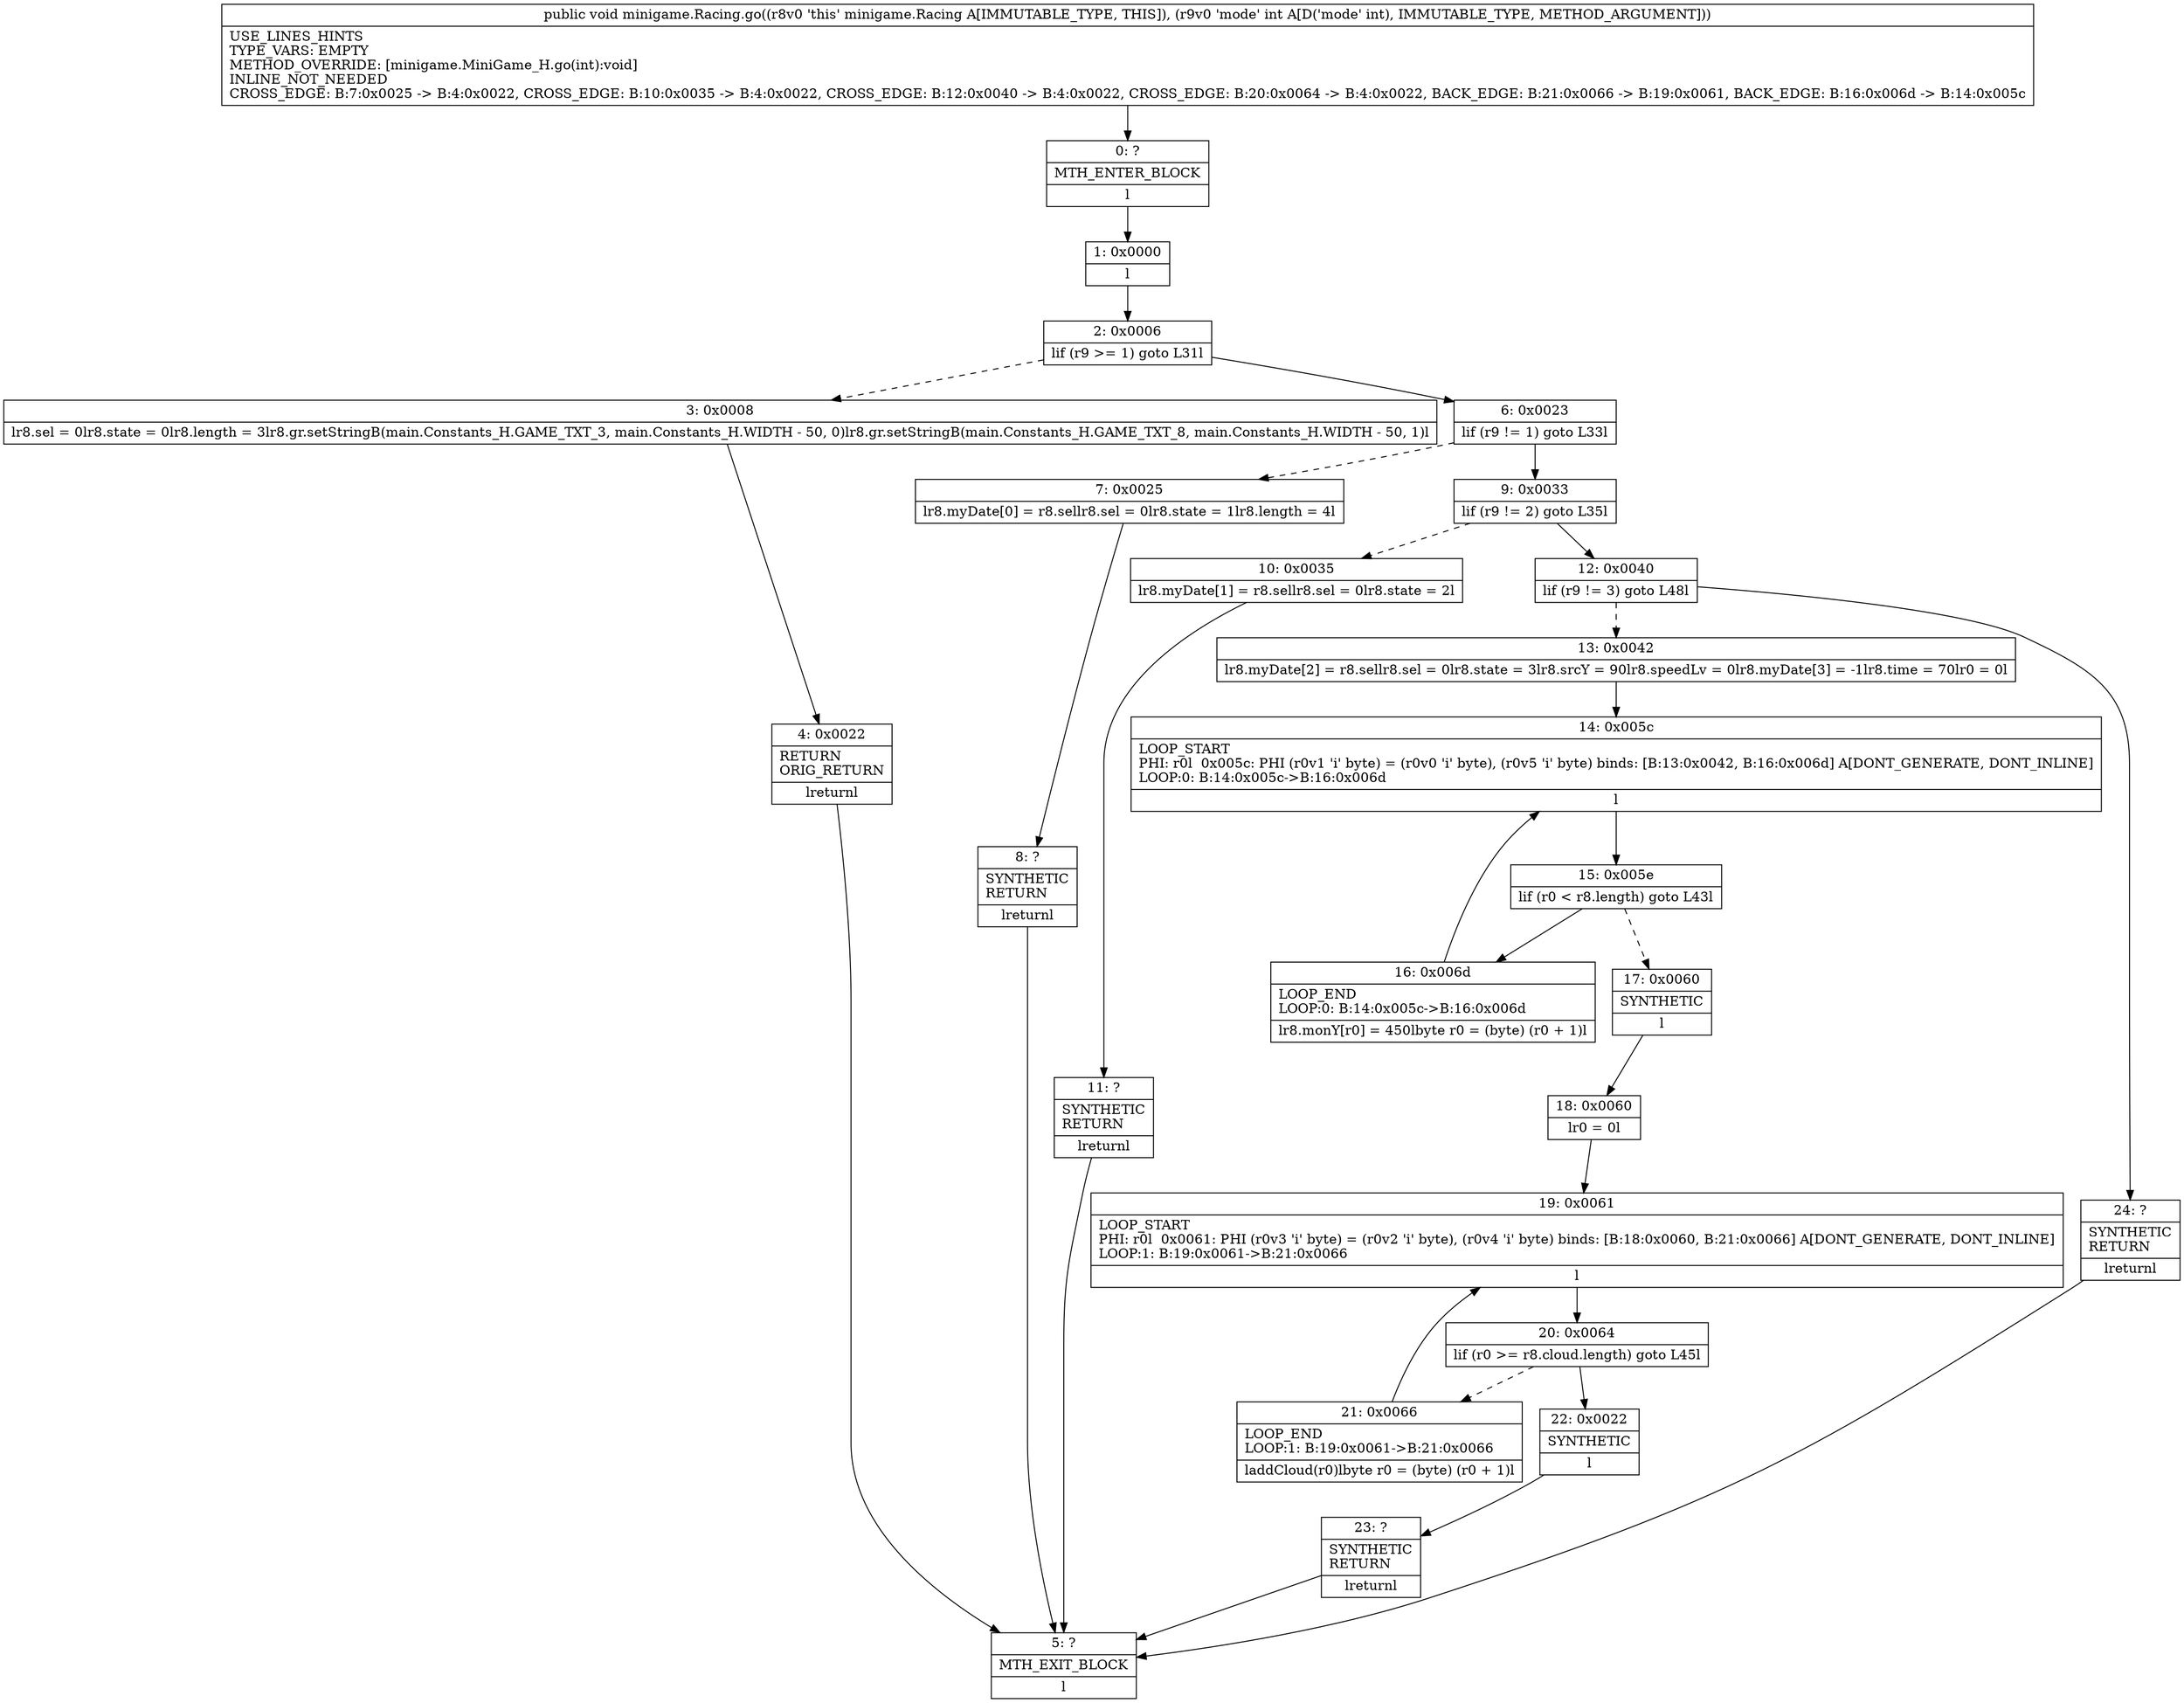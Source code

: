 digraph "CFG forminigame.Racing.go(I)V" {
Node_0 [shape=record,label="{0\:\ ?|MTH_ENTER_BLOCK\l|l}"];
Node_1 [shape=record,label="{1\:\ 0x0000|l}"];
Node_2 [shape=record,label="{2\:\ 0x0006|lif (r9 \>= 1) goto L31l}"];
Node_3 [shape=record,label="{3\:\ 0x0008|lr8.sel = 0lr8.state = 0lr8.length = 3lr8.gr.setStringB(main.Constants_H.GAME_TXT_3, main.Constants_H.WIDTH \- 50, 0)lr8.gr.setStringB(main.Constants_H.GAME_TXT_8, main.Constants_H.WIDTH \- 50, 1)l}"];
Node_4 [shape=record,label="{4\:\ 0x0022|RETURN\lORIG_RETURN\l|lreturnl}"];
Node_5 [shape=record,label="{5\:\ ?|MTH_EXIT_BLOCK\l|l}"];
Node_6 [shape=record,label="{6\:\ 0x0023|lif (r9 != 1) goto L33l}"];
Node_7 [shape=record,label="{7\:\ 0x0025|lr8.myDate[0] = r8.sellr8.sel = 0lr8.state = 1lr8.length = 4l}"];
Node_8 [shape=record,label="{8\:\ ?|SYNTHETIC\lRETURN\l|lreturnl}"];
Node_9 [shape=record,label="{9\:\ 0x0033|lif (r9 != 2) goto L35l}"];
Node_10 [shape=record,label="{10\:\ 0x0035|lr8.myDate[1] = r8.sellr8.sel = 0lr8.state = 2l}"];
Node_11 [shape=record,label="{11\:\ ?|SYNTHETIC\lRETURN\l|lreturnl}"];
Node_12 [shape=record,label="{12\:\ 0x0040|lif (r9 != 3) goto L48l}"];
Node_13 [shape=record,label="{13\:\ 0x0042|lr8.myDate[2] = r8.sellr8.sel = 0lr8.state = 3lr8.srcY = 90lr8.speedLv = 0lr8.myDate[3] = \-1lr8.time = 70lr0 = 0l}"];
Node_14 [shape=record,label="{14\:\ 0x005c|LOOP_START\lPHI: r0l  0x005c: PHI (r0v1 'i' byte) = (r0v0 'i' byte), (r0v5 'i' byte) binds: [B:13:0x0042, B:16:0x006d] A[DONT_GENERATE, DONT_INLINE]\lLOOP:0: B:14:0x005c\-\>B:16:0x006d\l|l}"];
Node_15 [shape=record,label="{15\:\ 0x005e|lif (r0 \< r8.length) goto L43l}"];
Node_16 [shape=record,label="{16\:\ 0x006d|LOOP_END\lLOOP:0: B:14:0x005c\-\>B:16:0x006d\l|lr8.monY[r0] = 450lbyte r0 = (byte) (r0 + 1)l}"];
Node_17 [shape=record,label="{17\:\ 0x0060|SYNTHETIC\l|l}"];
Node_18 [shape=record,label="{18\:\ 0x0060|lr0 = 0l}"];
Node_19 [shape=record,label="{19\:\ 0x0061|LOOP_START\lPHI: r0l  0x0061: PHI (r0v3 'i' byte) = (r0v2 'i' byte), (r0v4 'i' byte) binds: [B:18:0x0060, B:21:0x0066] A[DONT_GENERATE, DONT_INLINE]\lLOOP:1: B:19:0x0061\-\>B:21:0x0066\l|l}"];
Node_20 [shape=record,label="{20\:\ 0x0064|lif (r0 \>= r8.cloud.length) goto L45l}"];
Node_21 [shape=record,label="{21\:\ 0x0066|LOOP_END\lLOOP:1: B:19:0x0061\-\>B:21:0x0066\l|laddCloud(r0)lbyte r0 = (byte) (r0 + 1)l}"];
Node_22 [shape=record,label="{22\:\ 0x0022|SYNTHETIC\l|l}"];
Node_23 [shape=record,label="{23\:\ ?|SYNTHETIC\lRETURN\l|lreturnl}"];
Node_24 [shape=record,label="{24\:\ ?|SYNTHETIC\lRETURN\l|lreturnl}"];
MethodNode[shape=record,label="{public void minigame.Racing.go((r8v0 'this' minigame.Racing A[IMMUTABLE_TYPE, THIS]), (r9v0 'mode' int A[D('mode' int), IMMUTABLE_TYPE, METHOD_ARGUMENT]))  | USE_LINES_HINTS\lTYPE_VARS: EMPTY\lMETHOD_OVERRIDE: [minigame.MiniGame_H.go(int):void]\lINLINE_NOT_NEEDED\lCROSS_EDGE: B:7:0x0025 \-\> B:4:0x0022, CROSS_EDGE: B:10:0x0035 \-\> B:4:0x0022, CROSS_EDGE: B:12:0x0040 \-\> B:4:0x0022, CROSS_EDGE: B:20:0x0064 \-\> B:4:0x0022, BACK_EDGE: B:21:0x0066 \-\> B:19:0x0061, BACK_EDGE: B:16:0x006d \-\> B:14:0x005c\l}"];
MethodNode -> Node_0;
Node_0 -> Node_1;
Node_1 -> Node_2;
Node_2 -> Node_3[style=dashed];
Node_2 -> Node_6;
Node_3 -> Node_4;
Node_4 -> Node_5;
Node_6 -> Node_7[style=dashed];
Node_6 -> Node_9;
Node_7 -> Node_8;
Node_8 -> Node_5;
Node_9 -> Node_10[style=dashed];
Node_9 -> Node_12;
Node_10 -> Node_11;
Node_11 -> Node_5;
Node_12 -> Node_13[style=dashed];
Node_12 -> Node_24;
Node_13 -> Node_14;
Node_14 -> Node_15;
Node_15 -> Node_16;
Node_15 -> Node_17[style=dashed];
Node_16 -> Node_14;
Node_17 -> Node_18;
Node_18 -> Node_19;
Node_19 -> Node_20;
Node_20 -> Node_21[style=dashed];
Node_20 -> Node_22;
Node_21 -> Node_19;
Node_22 -> Node_23;
Node_23 -> Node_5;
Node_24 -> Node_5;
}

